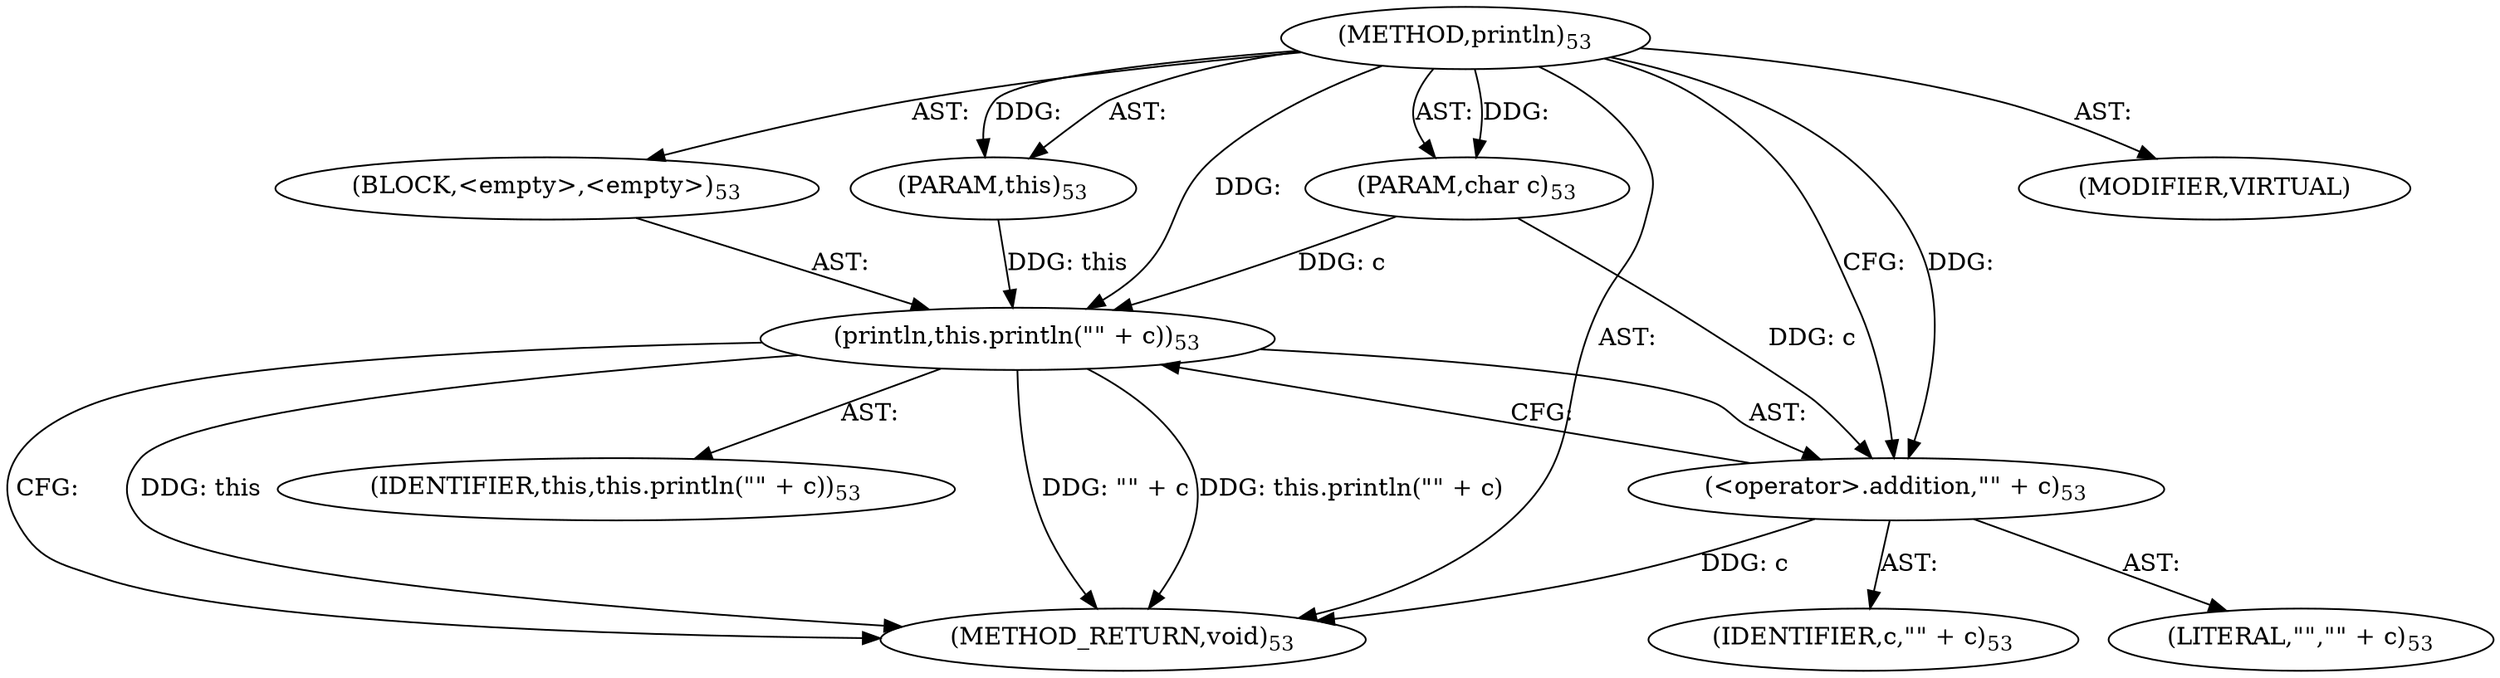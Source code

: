 digraph "println" {  
"270" [label = <(METHOD,println)<SUB>53</SUB>> ]
"7" [label = <(PARAM,this)<SUB>53</SUB>> ]
"271" [label = <(PARAM,char c)<SUB>53</SUB>> ]
"272" [label = <(BLOCK,&lt;empty&gt;,&lt;empty&gt;)<SUB>53</SUB>> ]
"273" [label = <(println,this.println(&quot;&quot; + c))<SUB>53</SUB>> ]
"6" [label = <(IDENTIFIER,this,this.println(&quot;&quot; + c))<SUB>53</SUB>> ]
"274" [label = <(&lt;operator&gt;.addition,&quot;&quot; + c)<SUB>53</SUB>> ]
"275" [label = <(LITERAL,&quot;&quot;,&quot;&quot; + c)<SUB>53</SUB>> ]
"276" [label = <(IDENTIFIER,c,&quot;&quot; + c)<SUB>53</SUB>> ]
"277" [label = <(MODIFIER,VIRTUAL)> ]
"278" [label = <(METHOD_RETURN,void)<SUB>53</SUB>> ]
  "270" -> "7"  [ label = "AST: "] 
  "270" -> "271"  [ label = "AST: "] 
  "270" -> "272"  [ label = "AST: "] 
  "270" -> "277"  [ label = "AST: "] 
  "270" -> "278"  [ label = "AST: "] 
  "272" -> "273"  [ label = "AST: "] 
  "273" -> "6"  [ label = "AST: "] 
  "273" -> "274"  [ label = "AST: "] 
  "274" -> "275"  [ label = "AST: "] 
  "274" -> "276"  [ label = "AST: "] 
  "273" -> "278"  [ label = "CFG: "] 
  "274" -> "273"  [ label = "CFG: "] 
  "270" -> "274"  [ label = "CFG: "] 
  "273" -> "278"  [ label = "DDG: this"] 
  "274" -> "278"  [ label = "DDG: c"] 
  "273" -> "278"  [ label = "DDG: &quot;&quot; + c"] 
  "273" -> "278"  [ label = "DDG: this.println(&quot;&quot; + c)"] 
  "270" -> "7"  [ label = "DDG: "] 
  "270" -> "271"  [ label = "DDG: "] 
  "7" -> "273"  [ label = "DDG: this"] 
  "270" -> "273"  [ label = "DDG: "] 
  "271" -> "273"  [ label = "DDG: c"] 
  "270" -> "274"  [ label = "DDG: "] 
  "271" -> "274"  [ label = "DDG: c"] 
}
